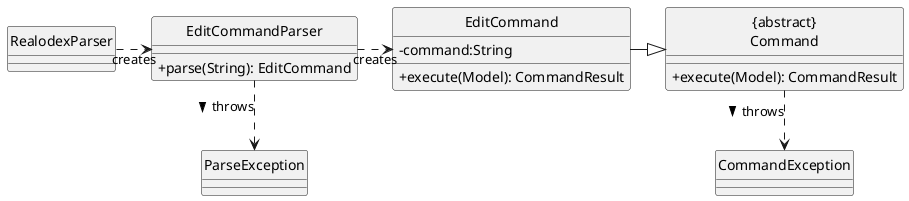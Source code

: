 @startuml
hide circle
skinparam classAttributeIconSize 0
skinparam linetype ortho

Class RealodexParser {
}
Class "{abstract}\nCommand" as Command {
  +execute(Model): CommandResult
}
Class EditCommand {
-command:String
  +execute(Model): CommandResult
}

Class CommandException
Class ParseException

Class EditCommandParser {
  +parse(String): EditCommand
}

RealodexParser .right.> EditCommandParser : creates
EditCommand -right-|> Command
Command .down.> CommandException: throws >
EditCommandParser .down.> ParseException: throws >
EditCommandParser .right.> EditCommand : creates

@enduml
